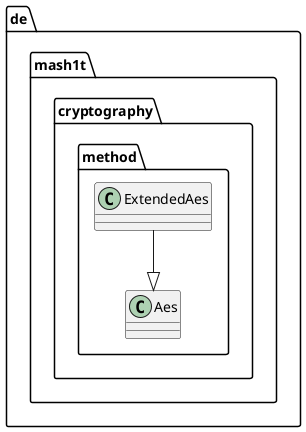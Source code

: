 @startuml
class de.mash1t.cryptography.method.Aes
class de.mash1t.cryptography.method.ExtendedAes
de.mash1t.cryptography.method.ExtendedAes --|> de.mash1t.cryptography.method.Aes
@enduml